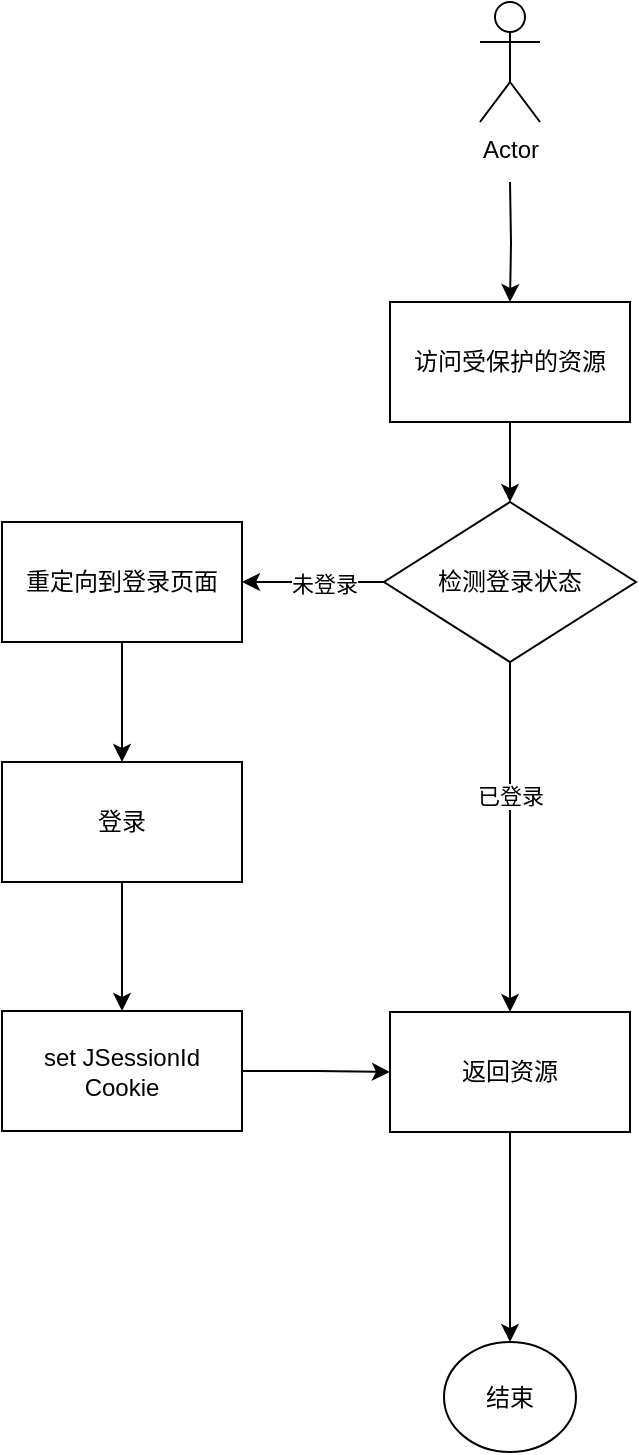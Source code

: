 <mxfile version="26.1.0" pages="2">
  <diagram name="SpriingSecurity默认会话管理" id="0WrL7o3Rk9MnRb0UXv_r">
    <mxGraphModel dx="1745" dy="1080" grid="1" gridSize="10" guides="1" tooltips="1" connect="1" arrows="1" fold="1" page="1" pageScale="1" pageWidth="827" pageHeight="1169" math="0" shadow="0">
      <root>
        <mxCell id="0" />
        <mxCell id="1" parent="0" />
        <mxCell id="WsOsHRu-ZA6tnAhYbWCq-3" style="edgeStyle=orthogonalEdgeStyle;rounded=0;orthogonalLoop=1;jettySize=auto;html=1;" parent="1" target="WsOsHRu-ZA6tnAhYbWCq-2" edge="1">
          <mxGeometry relative="1" as="geometry">
            <mxPoint x="414" y="110" as="sourcePoint" />
          </mxGeometry>
        </mxCell>
        <mxCell id="WsOsHRu-ZA6tnAhYbWCq-1" value="Actor" style="shape=umlActor;verticalLabelPosition=bottom;verticalAlign=top;html=1;outlineConnect=0;" parent="1" vertex="1">
          <mxGeometry x="399" y="20" width="30" height="60" as="geometry" />
        </mxCell>
        <mxCell id="WsOsHRu-ZA6tnAhYbWCq-5" style="edgeStyle=orthogonalEdgeStyle;rounded=0;orthogonalLoop=1;jettySize=auto;html=1;" parent="1" source="WsOsHRu-ZA6tnAhYbWCq-2" target="WsOsHRu-ZA6tnAhYbWCq-4" edge="1">
          <mxGeometry relative="1" as="geometry" />
        </mxCell>
        <mxCell id="WsOsHRu-ZA6tnAhYbWCq-2" value="访问受保护的资源" style="rounded=0;whiteSpace=wrap;html=1;" parent="1" vertex="1">
          <mxGeometry x="354" y="170" width="120" height="60" as="geometry" />
        </mxCell>
        <mxCell id="WsOsHRu-ZA6tnAhYbWCq-8" style="edgeStyle=orthogonalEdgeStyle;rounded=0;orthogonalLoop=1;jettySize=auto;html=1;" parent="1" source="WsOsHRu-ZA6tnAhYbWCq-4" target="WsOsHRu-ZA6tnAhYbWCq-7" edge="1">
          <mxGeometry relative="1" as="geometry" />
        </mxCell>
        <mxCell id="WsOsHRu-ZA6tnAhYbWCq-16" value="已登录" style="edgeLabel;html=1;align=center;verticalAlign=middle;resizable=0;points=[];" parent="WsOsHRu-ZA6tnAhYbWCq-8" vertex="1" connectable="0">
          <mxGeometry x="-0.24" relative="1" as="geometry">
            <mxPoint as="offset" />
          </mxGeometry>
        </mxCell>
        <mxCell id="WsOsHRu-ZA6tnAhYbWCq-9" style="edgeStyle=orthogonalEdgeStyle;rounded=0;orthogonalLoop=1;jettySize=auto;html=1;" parent="1" source="WsOsHRu-ZA6tnAhYbWCq-4" edge="1">
          <mxGeometry relative="1" as="geometry">
            <mxPoint x="280" y="310" as="targetPoint" />
          </mxGeometry>
        </mxCell>
        <mxCell id="WsOsHRu-ZA6tnAhYbWCq-17" value="未登录" style="edgeLabel;html=1;align=center;verticalAlign=middle;resizable=0;points=[];" parent="WsOsHRu-ZA6tnAhYbWCq-9" vertex="1" connectable="0">
          <mxGeometry x="0.176" y="-3" relative="1" as="geometry">
            <mxPoint x="11" y="3" as="offset" />
          </mxGeometry>
        </mxCell>
        <mxCell id="WsOsHRu-ZA6tnAhYbWCq-4" value="检测登录状态" style="rhombus;whiteSpace=wrap;html=1;" parent="1" vertex="1">
          <mxGeometry x="351" y="270" width="126" height="80" as="geometry" />
        </mxCell>
        <mxCell id="WsOsHRu-ZA6tnAhYbWCq-15" style="edgeStyle=orthogonalEdgeStyle;rounded=0;orthogonalLoop=1;jettySize=auto;html=1;entryX=0.5;entryY=0;entryDx=0;entryDy=0;" parent="1" source="WsOsHRu-ZA6tnAhYbWCq-7" target="WsOsHRu-ZA6tnAhYbWCq-14" edge="1">
          <mxGeometry relative="1" as="geometry" />
        </mxCell>
        <mxCell id="WsOsHRu-ZA6tnAhYbWCq-7" value="返回资源" style="rounded=0;whiteSpace=wrap;html=1;" parent="1" vertex="1">
          <mxGeometry x="354" y="525" width="120" height="60" as="geometry" />
        </mxCell>
        <mxCell id="WsOsHRu-ZA6tnAhYbWCq-12" style="edgeStyle=orthogonalEdgeStyle;rounded=0;orthogonalLoop=1;jettySize=auto;html=1;" parent="1" source="WsOsHRu-ZA6tnAhYbWCq-10" target="WsOsHRu-ZA6tnAhYbWCq-11" edge="1">
          <mxGeometry relative="1" as="geometry" />
        </mxCell>
        <mxCell id="WsOsHRu-ZA6tnAhYbWCq-10" value="重定向到登录页面" style="rounded=0;whiteSpace=wrap;html=1;" parent="1" vertex="1">
          <mxGeometry x="160" y="280" width="120" height="60" as="geometry" />
        </mxCell>
        <mxCell id="WsOsHRu-ZA6tnAhYbWCq-19" style="edgeStyle=orthogonalEdgeStyle;rounded=0;orthogonalLoop=1;jettySize=auto;html=1;entryX=0.5;entryY=0;entryDx=0;entryDy=0;" parent="1" source="WsOsHRu-ZA6tnAhYbWCq-11" target="WsOsHRu-ZA6tnAhYbWCq-20" edge="1">
          <mxGeometry relative="1" as="geometry">
            <mxPoint x="220" y="560" as="targetPoint" />
          </mxGeometry>
        </mxCell>
        <mxCell id="WsOsHRu-ZA6tnAhYbWCq-11" value="登录" style="rounded=0;whiteSpace=wrap;html=1;" parent="1" vertex="1">
          <mxGeometry x="160" y="400" width="120" height="60" as="geometry" />
        </mxCell>
        <mxCell id="WsOsHRu-ZA6tnAhYbWCq-14" value="结束" style="ellipse;whiteSpace=wrap;html=1;" parent="1" vertex="1">
          <mxGeometry x="381" y="690" width="66" height="55" as="geometry" />
        </mxCell>
        <mxCell id="WsOsHRu-ZA6tnAhYbWCq-21" style="edgeStyle=orthogonalEdgeStyle;rounded=0;orthogonalLoop=1;jettySize=auto;html=1;" parent="1" source="WsOsHRu-ZA6tnAhYbWCq-20" target="WsOsHRu-ZA6tnAhYbWCq-7" edge="1">
          <mxGeometry relative="1" as="geometry" />
        </mxCell>
        <mxCell id="WsOsHRu-ZA6tnAhYbWCq-20" value="set JSessionId Cookie" style="rounded=0;whiteSpace=wrap;html=1;" parent="1" vertex="1">
          <mxGeometry x="160" y="524.5" width="120" height="60" as="geometry" />
        </mxCell>
      </root>
    </mxGraphModel>
  </diagram>
  <diagram id="q7GUmmiMOiAiKQjX9eQD" name="系统架构图">
    <mxGraphModel dx="1890" dy="1124" grid="1" gridSize="10" guides="1" tooltips="1" connect="1" arrows="1" fold="1" page="1" pageScale="1" pageWidth="827" pageHeight="1169" math="0" shadow="0">
      <root>
        <mxCell id="0" />
        <mxCell id="1" parent="0" />
        <mxCell id="ltntCuYOA1MJF_F6SQ69-5" style="edgeStyle=orthogonalEdgeStyle;rounded=0;orthogonalLoop=1;jettySize=auto;html=1;startArrow=classic;startFill=1;" edge="1" parent="1" source="ltntCuYOA1MJF_F6SQ69-1" target="ltntCuYOA1MJF_F6SQ69-2">
          <mxGeometry relative="1" as="geometry" />
        </mxCell>
        <mxCell id="ltntCuYOA1MJF_F6SQ69-1" value="Vue" style="rounded=0;whiteSpace=wrap;html=1;fillColor=#d5e8d4;strokeColor=#82b366;" vertex="1" parent="1">
          <mxGeometry x="160" y="180" width="120" height="60" as="geometry" />
        </mxCell>
        <mxCell id="ltntCuYOA1MJF_F6SQ69-6" style="edgeStyle=orthogonalEdgeStyle;rounded=0;orthogonalLoop=1;jettySize=auto;html=1;startArrow=classic;startFill=1;" edge="1" parent="1" source="ltntCuYOA1MJF_F6SQ69-2" target="ltntCuYOA1MJF_F6SQ69-3">
          <mxGeometry relative="1" as="geometry" />
        </mxCell>
        <mxCell id="ltntCuYOA1MJF_F6SQ69-7" style="edgeStyle=orthogonalEdgeStyle;rounded=0;orthogonalLoop=1;jettySize=auto;html=1;startArrow=classic;startFill=1;" edge="1" parent="1" source="ltntCuYOA1MJF_F6SQ69-2" target="ltntCuYOA1MJF_F6SQ69-4">
          <mxGeometry relative="1" as="geometry" />
        </mxCell>
        <mxCell id="ltntCuYOA1MJF_F6SQ69-8" value="关联本地用户" style="edgeLabel;html=1;align=center;verticalAlign=middle;resizable=0;points=[];" vertex="1" connectable="0" parent="ltntCuYOA1MJF_F6SQ69-7">
          <mxGeometry x="0.033" relative="1" as="geometry">
            <mxPoint y="-3" as="offset" />
          </mxGeometry>
        </mxCell>
        <mxCell id="ltntCuYOA1MJF_F6SQ69-2" value="SpringBoot&lt;div&gt;（资源服务器）&lt;/div&gt;" style="rounded=0;whiteSpace=wrap;html=1;fillColor=#d5e8d4;strokeColor=#82b366;" vertex="1" parent="1">
          <mxGeometry x="354" y="180" width="120" height="60" as="geometry" />
        </mxCell>
        <mxCell id="ltntCuYOA1MJF_F6SQ69-3" value="第三方授权服务器&lt;br&gt;&lt;div&gt;（Google/Azure）&lt;/div&gt;" style="rounded=0;whiteSpace=wrap;html=1;fillColor=#d5e8d4;strokeColor=#82b366;" vertex="1" parent="1">
          <mxGeometry x="550" y="180" width="120" height="60" as="geometry" />
        </mxCell>
        <mxCell id="ltntCuYOA1MJF_F6SQ69-4" value="BDS 数据库" style="rounded=0;whiteSpace=wrap;html=1;fillColor=#d5e8d4;strokeColor=#82b366;" vertex="1" parent="1">
          <mxGeometry x="354" y="300" width="120" height="60" as="geometry" />
        </mxCell>
      </root>
    </mxGraphModel>
  </diagram>
</mxfile>
